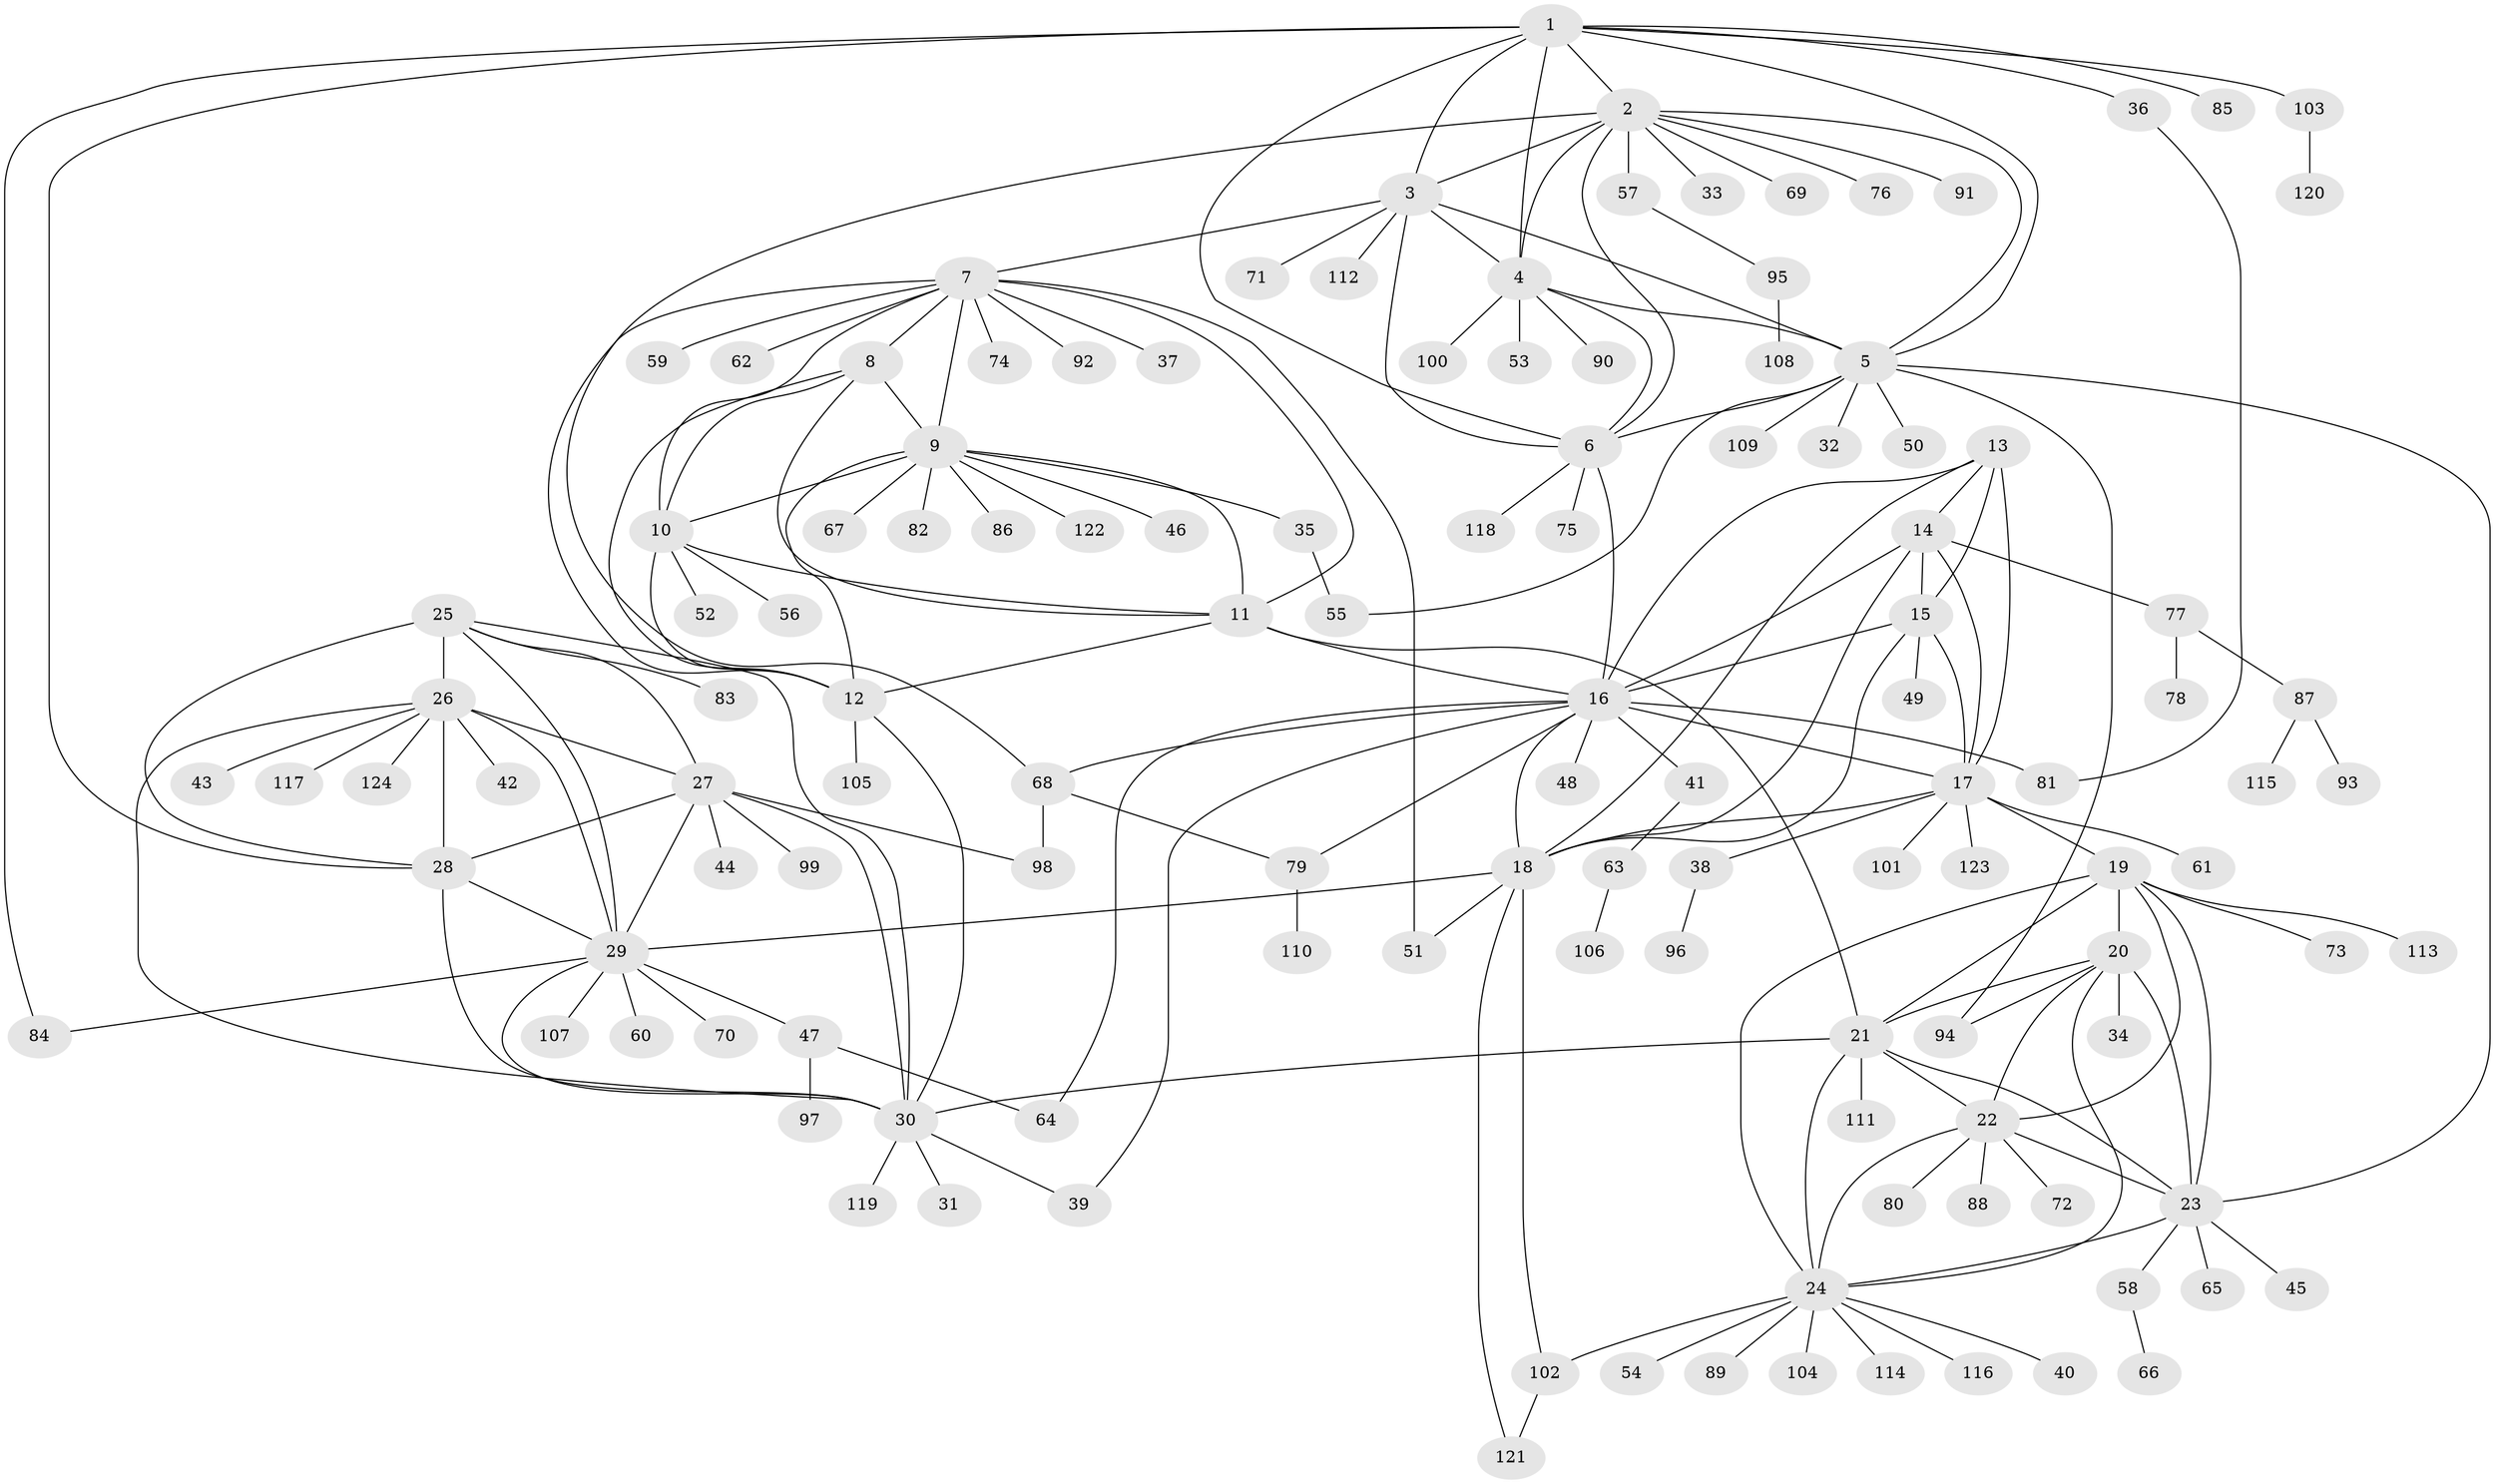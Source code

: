// coarse degree distribution, {9: 0.045454545454545456, 10: 0.045454545454545456, 7: 0.056818181818181816, 6: 0.045454545454545456, 4: 0.022727272727272728, 5: 0.06818181818181818, 13: 0.011363636363636364, 8: 0.03409090909090909, 12: 0.011363636363636364, 1: 0.4318181818181818, 2: 0.22727272727272727}
// Generated by graph-tools (version 1.1) at 2025/52/03/04/25 22:52:32]
// undirected, 124 vertices, 191 edges
graph export_dot {
  node [color=gray90,style=filled];
  1;
  2;
  3;
  4;
  5;
  6;
  7;
  8;
  9;
  10;
  11;
  12;
  13;
  14;
  15;
  16;
  17;
  18;
  19;
  20;
  21;
  22;
  23;
  24;
  25;
  26;
  27;
  28;
  29;
  30;
  31;
  32;
  33;
  34;
  35;
  36;
  37;
  38;
  39;
  40;
  41;
  42;
  43;
  44;
  45;
  46;
  47;
  48;
  49;
  50;
  51;
  52;
  53;
  54;
  55;
  56;
  57;
  58;
  59;
  60;
  61;
  62;
  63;
  64;
  65;
  66;
  67;
  68;
  69;
  70;
  71;
  72;
  73;
  74;
  75;
  76;
  77;
  78;
  79;
  80;
  81;
  82;
  83;
  84;
  85;
  86;
  87;
  88;
  89;
  90;
  91;
  92;
  93;
  94;
  95;
  96;
  97;
  98;
  99;
  100;
  101;
  102;
  103;
  104;
  105;
  106;
  107;
  108;
  109;
  110;
  111;
  112;
  113;
  114;
  115;
  116;
  117;
  118;
  119;
  120;
  121;
  122;
  123;
  124;
  1 -- 2;
  1 -- 3;
  1 -- 4;
  1 -- 5;
  1 -- 6;
  1 -- 28;
  1 -- 36;
  1 -- 84;
  1 -- 85;
  1 -- 103;
  2 -- 3;
  2 -- 4;
  2 -- 5;
  2 -- 6;
  2 -- 33;
  2 -- 57;
  2 -- 68;
  2 -- 69;
  2 -- 76;
  2 -- 91;
  3 -- 4;
  3 -- 5;
  3 -- 6;
  3 -- 7;
  3 -- 71;
  3 -- 112;
  4 -- 5;
  4 -- 6;
  4 -- 53;
  4 -- 90;
  4 -- 100;
  5 -- 6;
  5 -- 23;
  5 -- 32;
  5 -- 50;
  5 -- 55;
  5 -- 94;
  5 -- 109;
  6 -- 16;
  6 -- 75;
  6 -- 118;
  7 -- 8;
  7 -- 9;
  7 -- 10;
  7 -- 11;
  7 -- 12;
  7 -- 37;
  7 -- 51;
  7 -- 59;
  7 -- 62;
  7 -- 74;
  7 -- 92;
  8 -- 9;
  8 -- 10;
  8 -- 11;
  8 -- 12;
  9 -- 10;
  9 -- 11;
  9 -- 12;
  9 -- 35;
  9 -- 46;
  9 -- 67;
  9 -- 82;
  9 -- 86;
  9 -- 122;
  10 -- 11;
  10 -- 12;
  10 -- 52;
  10 -- 56;
  11 -- 12;
  11 -- 16;
  11 -- 21;
  12 -- 30;
  12 -- 105;
  13 -- 14;
  13 -- 15;
  13 -- 16;
  13 -- 17;
  13 -- 18;
  14 -- 15;
  14 -- 16;
  14 -- 17;
  14 -- 18;
  14 -- 77;
  15 -- 16;
  15 -- 17;
  15 -- 18;
  15 -- 49;
  16 -- 17;
  16 -- 18;
  16 -- 39;
  16 -- 41;
  16 -- 48;
  16 -- 64;
  16 -- 68;
  16 -- 79;
  16 -- 81;
  17 -- 18;
  17 -- 19;
  17 -- 38;
  17 -- 61;
  17 -- 101;
  17 -- 123;
  18 -- 29;
  18 -- 51;
  18 -- 102;
  18 -- 121;
  19 -- 20;
  19 -- 21;
  19 -- 22;
  19 -- 23;
  19 -- 24;
  19 -- 73;
  19 -- 113;
  20 -- 21;
  20 -- 22;
  20 -- 23;
  20 -- 24;
  20 -- 34;
  20 -- 94;
  21 -- 22;
  21 -- 23;
  21 -- 24;
  21 -- 30;
  21 -- 111;
  22 -- 23;
  22 -- 24;
  22 -- 72;
  22 -- 80;
  22 -- 88;
  23 -- 24;
  23 -- 45;
  23 -- 58;
  23 -- 65;
  24 -- 40;
  24 -- 54;
  24 -- 89;
  24 -- 102;
  24 -- 104;
  24 -- 114;
  24 -- 116;
  25 -- 26;
  25 -- 27;
  25 -- 28;
  25 -- 29;
  25 -- 30;
  25 -- 83;
  26 -- 27;
  26 -- 28;
  26 -- 29;
  26 -- 30;
  26 -- 42;
  26 -- 43;
  26 -- 117;
  26 -- 124;
  27 -- 28;
  27 -- 29;
  27 -- 30;
  27 -- 44;
  27 -- 98;
  27 -- 99;
  28 -- 29;
  28 -- 30;
  29 -- 30;
  29 -- 47;
  29 -- 60;
  29 -- 70;
  29 -- 84;
  29 -- 107;
  30 -- 31;
  30 -- 39;
  30 -- 119;
  35 -- 55;
  36 -- 81;
  38 -- 96;
  41 -- 63;
  47 -- 64;
  47 -- 97;
  57 -- 95;
  58 -- 66;
  63 -- 106;
  68 -- 79;
  68 -- 98;
  77 -- 78;
  77 -- 87;
  79 -- 110;
  87 -- 93;
  87 -- 115;
  95 -- 108;
  102 -- 121;
  103 -- 120;
}
